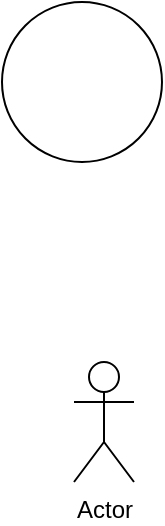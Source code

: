 <mxfile version="19.0.1" type="github">
  <diagram id="HVR5KoIifLdd6Xq3uzye" name="Page-1">
    <mxGraphModel dx="1348" dy="773" grid="1" gridSize="10" guides="1" tooltips="1" connect="1" arrows="1" fold="1" page="1" pageScale="1" pageWidth="827" pageHeight="1169" math="0" shadow="0">
      <root>
        <mxCell id="0" />
        <mxCell id="1" parent="0" />
        <mxCell id="h0TUXDx1fkZpHWfMF4YF-1" value="Actor" style="shape=umlActor;verticalLabelPosition=bottom;verticalAlign=top;html=1;outlineConnect=0;" parent="1" vertex="1">
          <mxGeometry x="410" y="290" width="30" height="60" as="geometry" />
        </mxCell>
        <mxCell id="OAfqEK7hZCiwZHHCw7Y1-2" value="" style="ellipse;whiteSpace=wrap;html=1;aspect=fixed;" vertex="1" parent="1">
          <mxGeometry x="374" y="110" width="80" height="80" as="geometry" />
        </mxCell>
      </root>
    </mxGraphModel>
  </diagram>
</mxfile>
